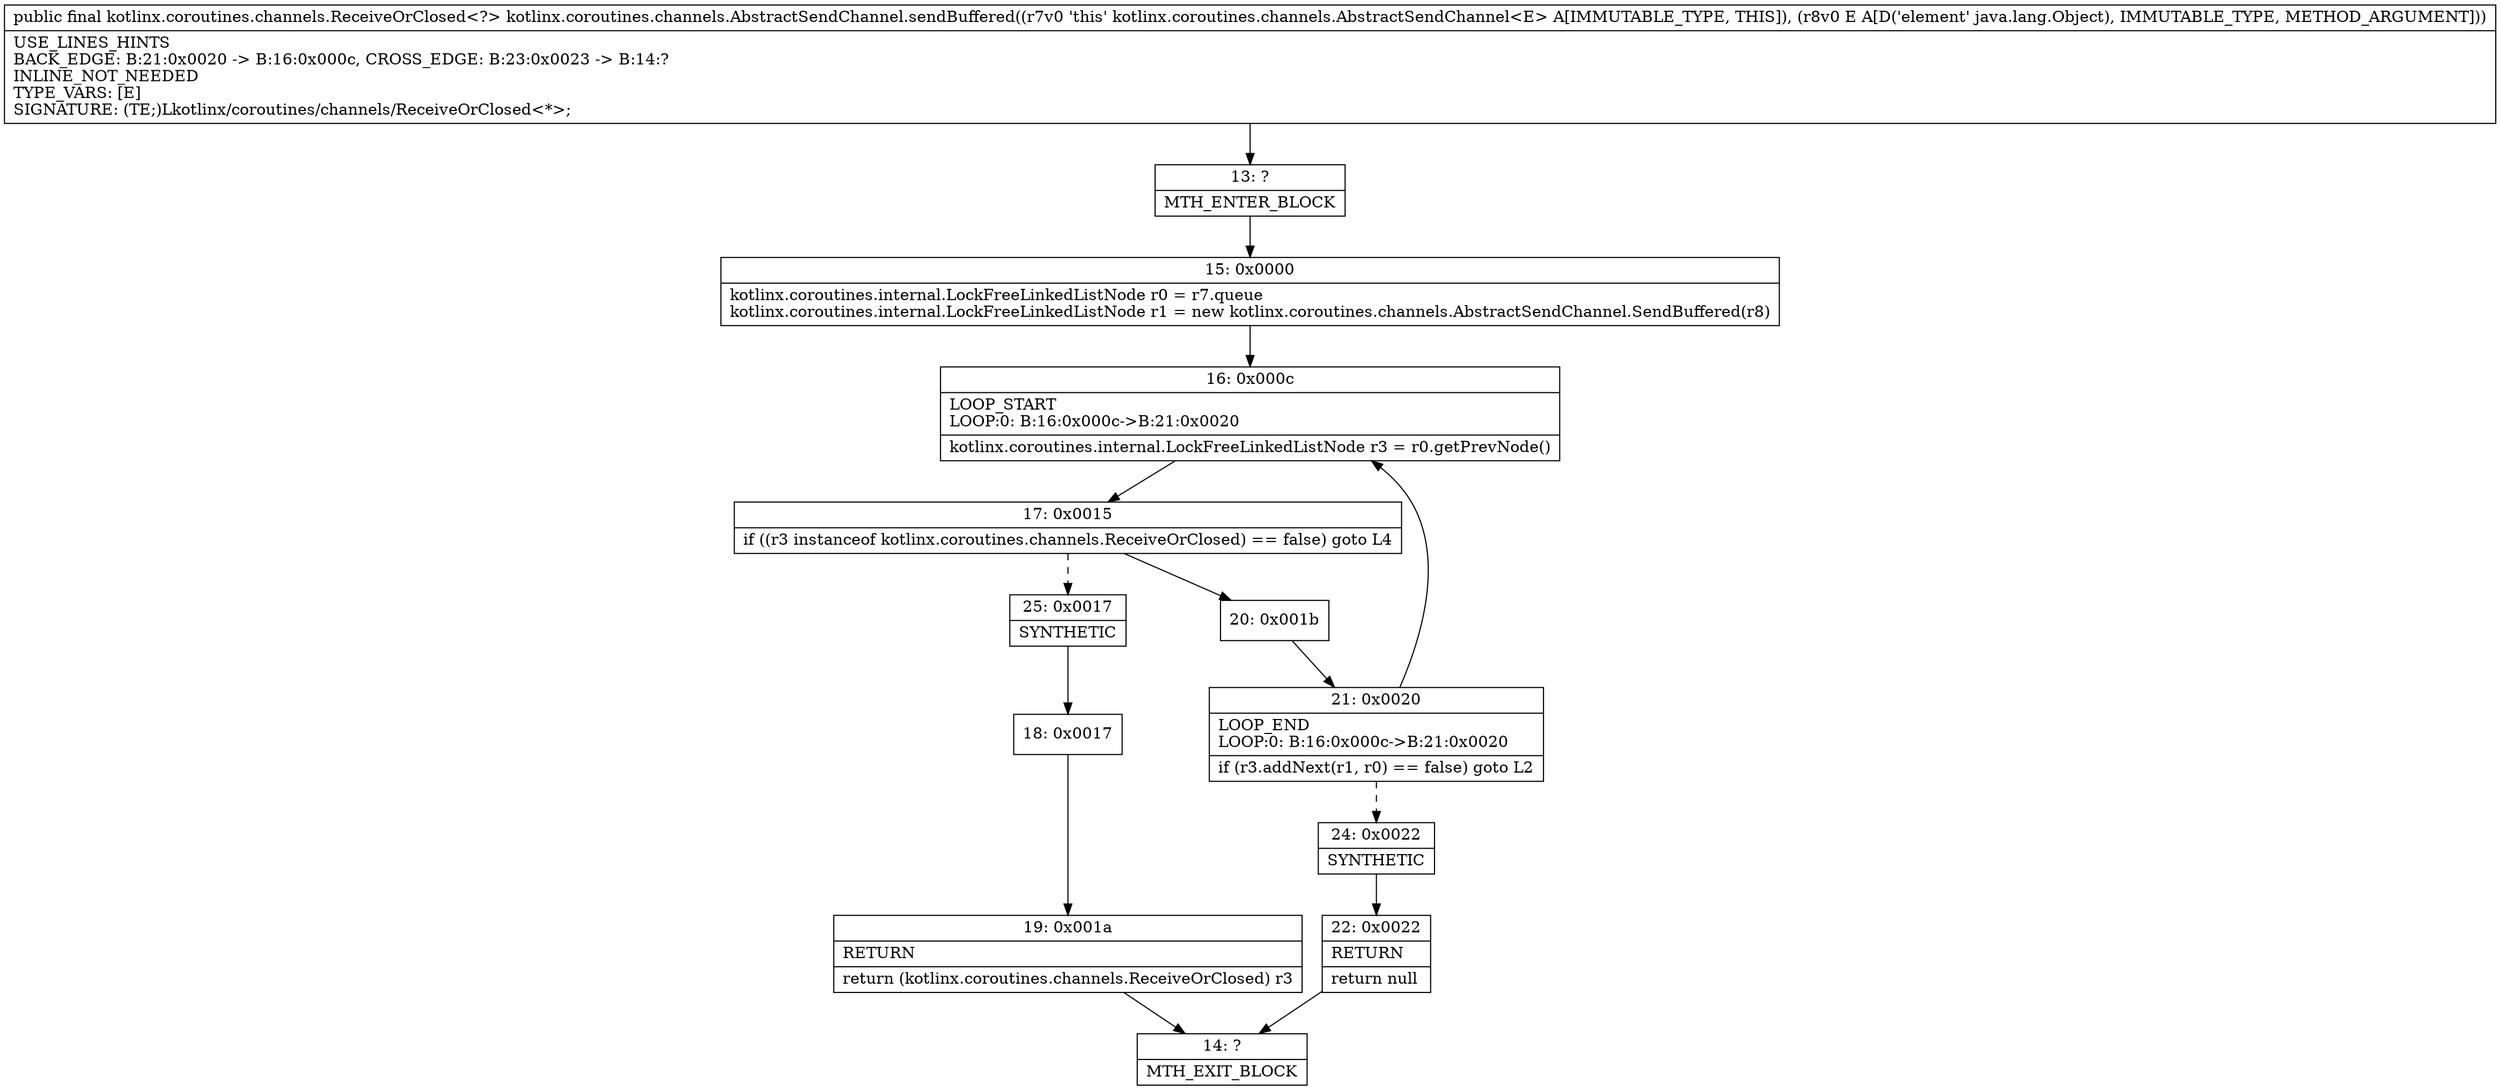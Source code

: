 digraph "CFG forkotlinx.coroutines.channels.AbstractSendChannel.sendBuffered(Ljava\/lang\/Object;)Lkotlinx\/coroutines\/channels\/ReceiveOrClosed;" {
Node_13 [shape=record,label="{13\:\ ?|MTH_ENTER_BLOCK\l}"];
Node_15 [shape=record,label="{15\:\ 0x0000|kotlinx.coroutines.internal.LockFreeLinkedListNode r0 = r7.queue\lkotlinx.coroutines.internal.LockFreeLinkedListNode r1 = new kotlinx.coroutines.channels.AbstractSendChannel.SendBuffered(r8)\l}"];
Node_16 [shape=record,label="{16\:\ 0x000c|LOOP_START\lLOOP:0: B:16:0x000c\-\>B:21:0x0020\l|kotlinx.coroutines.internal.LockFreeLinkedListNode r3 = r0.getPrevNode()\l}"];
Node_17 [shape=record,label="{17\:\ 0x0015|if ((r3 instanceof kotlinx.coroutines.channels.ReceiveOrClosed) == false) goto L4\l}"];
Node_20 [shape=record,label="{20\:\ 0x001b}"];
Node_21 [shape=record,label="{21\:\ 0x0020|LOOP_END\lLOOP:0: B:16:0x000c\-\>B:21:0x0020\l|if (r3.addNext(r1, r0) == false) goto L2\l}"];
Node_24 [shape=record,label="{24\:\ 0x0022|SYNTHETIC\l}"];
Node_22 [shape=record,label="{22\:\ 0x0022|RETURN\l|return null\l}"];
Node_14 [shape=record,label="{14\:\ ?|MTH_EXIT_BLOCK\l}"];
Node_25 [shape=record,label="{25\:\ 0x0017|SYNTHETIC\l}"];
Node_18 [shape=record,label="{18\:\ 0x0017}"];
Node_19 [shape=record,label="{19\:\ 0x001a|RETURN\l|return (kotlinx.coroutines.channels.ReceiveOrClosed) r3\l}"];
MethodNode[shape=record,label="{public final kotlinx.coroutines.channels.ReceiveOrClosed\<?\> kotlinx.coroutines.channels.AbstractSendChannel.sendBuffered((r7v0 'this' kotlinx.coroutines.channels.AbstractSendChannel\<E\> A[IMMUTABLE_TYPE, THIS]), (r8v0 E A[D('element' java.lang.Object), IMMUTABLE_TYPE, METHOD_ARGUMENT]))  | USE_LINES_HINTS\lBACK_EDGE: B:21:0x0020 \-\> B:16:0x000c, CROSS_EDGE: B:23:0x0023 \-\> B:14:?\lINLINE_NOT_NEEDED\lTYPE_VARS: [E]\lSIGNATURE: (TE;)Lkotlinx\/coroutines\/channels\/ReceiveOrClosed\<*\>;\l}"];
MethodNode -> Node_13;Node_13 -> Node_15;
Node_15 -> Node_16;
Node_16 -> Node_17;
Node_17 -> Node_20;
Node_17 -> Node_25[style=dashed];
Node_20 -> Node_21;
Node_21 -> Node_16;
Node_21 -> Node_24[style=dashed];
Node_24 -> Node_22;
Node_22 -> Node_14;
Node_25 -> Node_18;
Node_18 -> Node_19;
Node_19 -> Node_14;
}

